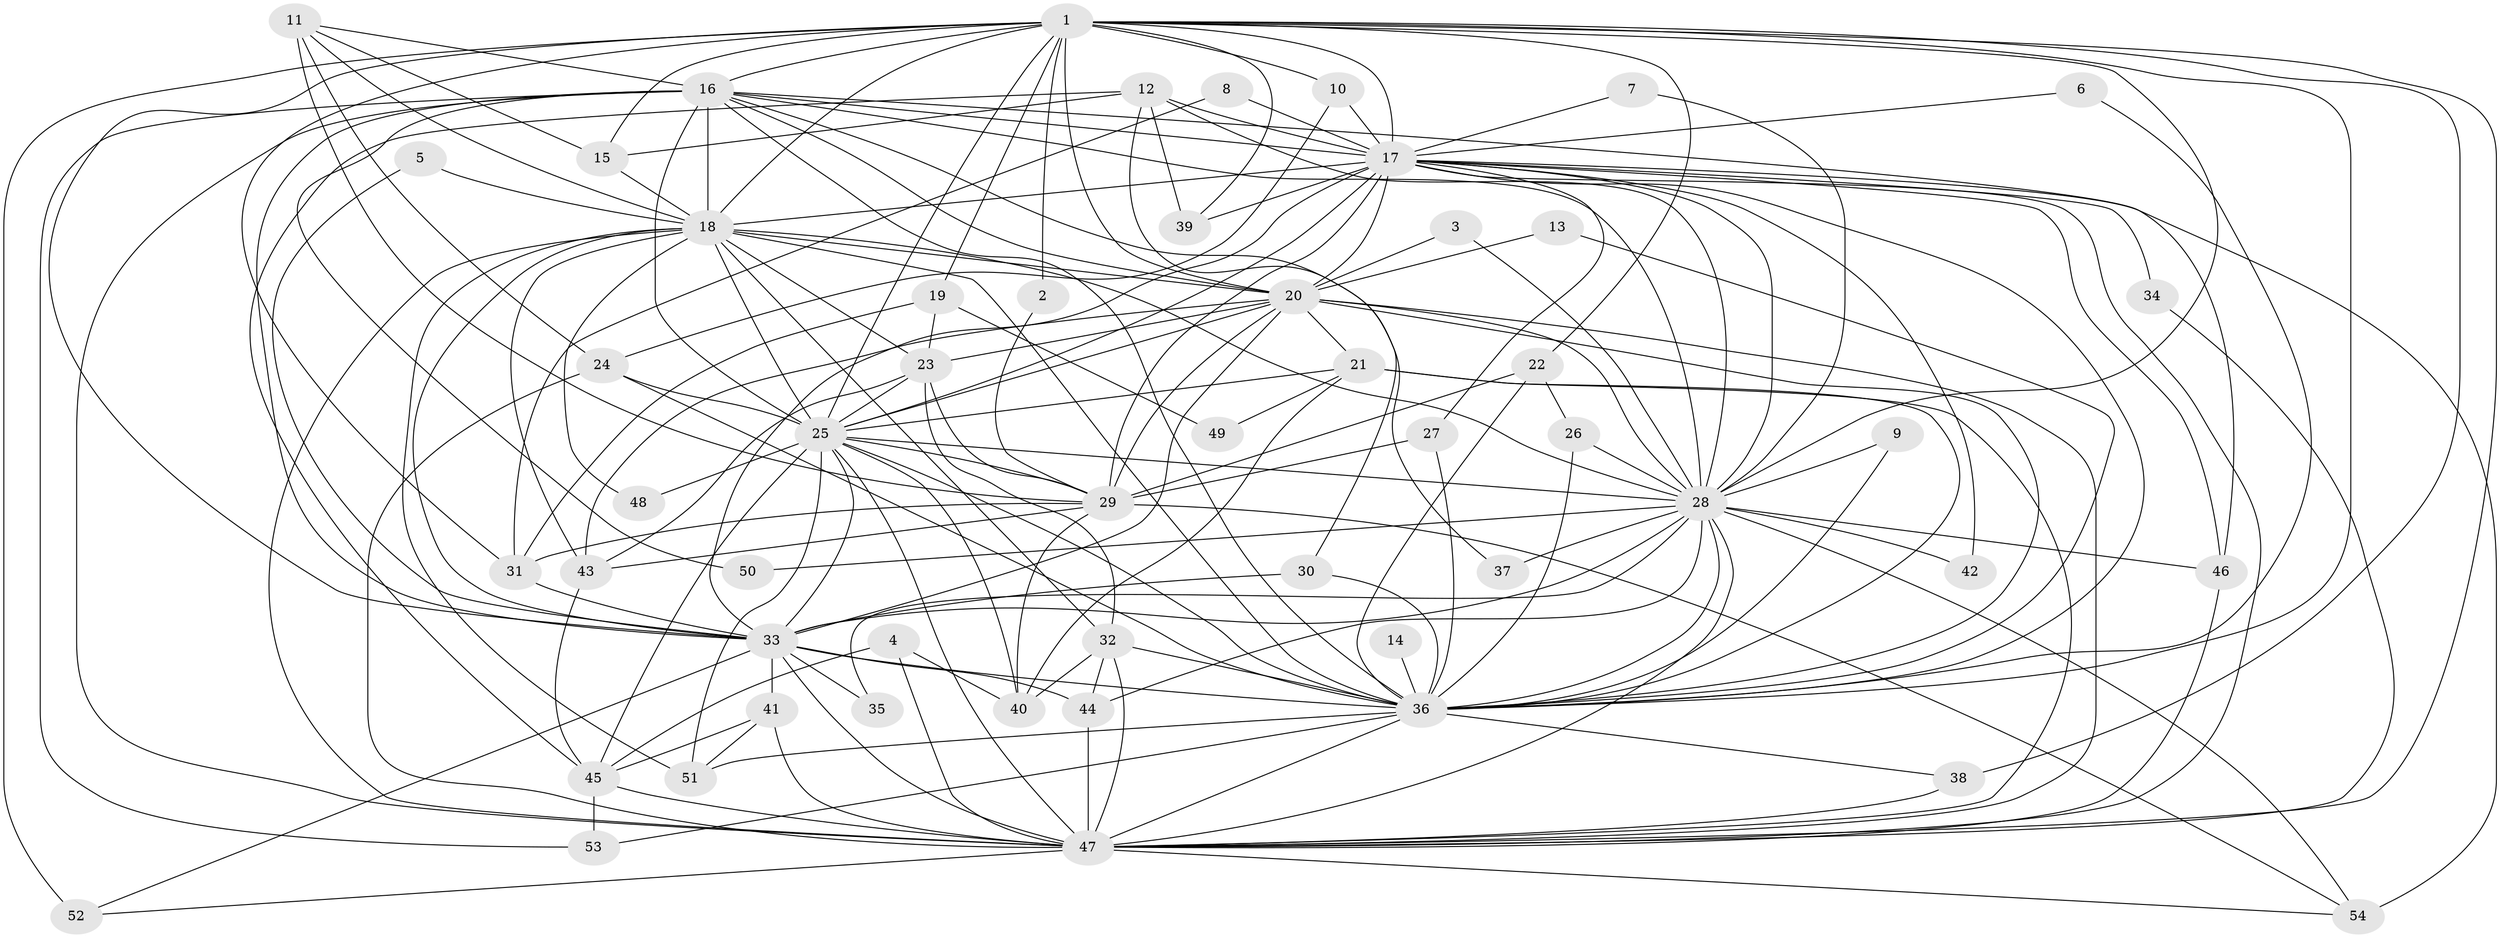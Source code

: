 // original degree distribution, {22: 0.018691588785046728, 18: 0.018691588785046728, 19: 0.009345794392523364, 26: 0.009345794392523364, 24: 0.009345794392523364, 17: 0.018691588785046728, 15: 0.009345794392523364, 3: 0.2336448598130841, 11: 0.009345794392523364, 6: 0.018691588785046728, 5: 0.04672897196261682, 2: 0.4766355140186916, 4: 0.11214953271028037, 7: 0.009345794392523364}
// Generated by graph-tools (version 1.1) at 2025/49/03/09/25 03:49:32]
// undirected, 54 vertices, 171 edges
graph export_dot {
graph [start="1"]
  node [color=gray90,style=filled];
  1;
  2;
  3;
  4;
  5;
  6;
  7;
  8;
  9;
  10;
  11;
  12;
  13;
  14;
  15;
  16;
  17;
  18;
  19;
  20;
  21;
  22;
  23;
  24;
  25;
  26;
  27;
  28;
  29;
  30;
  31;
  32;
  33;
  34;
  35;
  36;
  37;
  38;
  39;
  40;
  41;
  42;
  43;
  44;
  45;
  46;
  47;
  48;
  49;
  50;
  51;
  52;
  53;
  54;
  1 -- 2 [weight=1.0];
  1 -- 10 [weight=1.0];
  1 -- 15 [weight=1.0];
  1 -- 16 [weight=1.0];
  1 -- 17 [weight=1.0];
  1 -- 18 [weight=1.0];
  1 -- 19 [weight=1.0];
  1 -- 20 [weight=1.0];
  1 -- 22 [weight=1.0];
  1 -- 25 [weight=1.0];
  1 -- 28 [weight=2.0];
  1 -- 31 [weight=1.0];
  1 -- 33 [weight=1.0];
  1 -- 36 [weight=1.0];
  1 -- 38 [weight=1.0];
  1 -- 39 [weight=1.0];
  1 -- 47 [weight=1.0];
  1 -- 52 [weight=1.0];
  2 -- 29 [weight=1.0];
  3 -- 20 [weight=1.0];
  3 -- 28 [weight=1.0];
  4 -- 40 [weight=1.0];
  4 -- 45 [weight=1.0];
  4 -- 47 [weight=1.0];
  5 -- 18 [weight=1.0];
  5 -- 33 [weight=1.0];
  6 -- 17 [weight=1.0];
  6 -- 36 [weight=1.0];
  7 -- 17 [weight=1.0];
  7 -- 28 [weight=1.0];
  8 -- 17 [weight=1.0];
  8 -- 31 [weight=1.0];
  9 -- 28 [weight=1.0];
  9 -- 36 [weight=1.0];
  10 -- 17 [weight=2.0];
  10 -- 24 [weight=1.0];
  11 -- 15 [weight=1.0];
  11 -- 16 [weight=1.0];
  11 -- 18 [weight=1.0];
  11 -- 24 [weight=1.0];
  11 -- 29 [weight=1.0];
  12 -- 15 [weight=1.0];
  12 -- 17 [weight=1.0];
  12 -- 28 [weight=1.0];
  12 -- 30 [weight=1.0];
  12 -- 39 [weight=1.0];
  12 -- 45 [weight=1.0];
  13 -- 20 [weight=1.0];
  13 -- 36 [weight=1.0];
  14 -- 36 [weight=1.0];
  15 -- 18 [weight=1.0];
  16 -- 17 [weight=1.0];
  16 -- 18 [weight=1.0];
  16 -- 20 [weight=1.0];
  16 -- 25 [weight=1.0];
  16 -- 28 [weight=1.0];
  16 -- 33 [weight=1.0];
  16 -- 36 [weight=1.0];
  16 -- 37 [weight=1.0];
  16 -- 46 [weight=1.0];
  16 -- 47 [weight=2.0];
  16 -- 50 [weight=1.0];
  16 -- 53 [weight=1.0];
  17 -- 18 [weight=1.0];
  17 -- 20 [weight=1.0];
  17 -- 25 [weight=1.0];
  17 -- 27 [weight=1.0];
  17 -- 28 [weight=1.0];
  17 -- 29 [weight=1.0];
  17 -- 33 [weight=1.0];
  17 -- 34 [weight=1.0];
  17 -- 36 [weight=1.0];
  17 -- 39 [weight=1.0];
  17 -- 42 [weight=1.0];
  17 -- 46 [weight=1.0];
  17 -- 47 [weight=1.0];
  17 -- 54 [weight=1.0];
  18 -- 20 [weight=2.0];
  18 -- 23 [weight=1.0];
  18 -- 25 [weight=1.0];
  18 -- 28 [weight=1.0];
  18 -- 32 [weight=1.0];
  18 -- 33 [weight=1.0];
  18 -- 36 [weight=1.0];
  18 -- 43 [weight=1.0];
  18 -- 47 [weight=1.0];
  18 -- 48 [weight=1.0];
  18 -- 51 [weight=1.0];
  19 -- 23 [weight=1.0];
  19 -- 31 [weight=1.0];
  19 -- 49 [weight=1.0];
  20 -- 21 [weight=1.0];
  20 -- 23 [weight=1.0];
  20 -- 25 [weight=1.0];
  20 -- 28 [weight=1.0];
  20 -- 29 [weight=1.0];
  20 -- 33 [weight=1.0];
  20 -- 36 [weight=1.0];
  20 -- 43 [weight=2.0];
  20 -- 47 [weight=1.0];
  21 -- 25 [weight=1.0];
  21 -- 36 [weight=1.0];
  21 -- 40 [weight=1.0];
  21 -- 47 [weight=1.0];
  21 -- 49 [weight=1.0];
  22 -- 26 [weight=1.0];
  22 -- 29 [weight=1.0];
  22 -- 36 [weight=1.0];
  23 -- 25 [weight=1.0];
  23 -- 29 [weight=1.0];
  23 -- 32 [weight=1.0];
  23 -- 43 [weight=1.0];
  24 -- 25 [weight=1.0];
  24 -- 36 [weight=1.0];
  24 -- 47 [weight=1.0];
  25 -- 28 [weight=2.0];
  25 -- 29 [weight=2.0];
  25 -- 33 [weight=1.0];
  25 -- 36 [weight=1.0];
  25 -- 40 [weight=1.0];
  25 -- 45 [weight=1.0];
  25 -- 47 [weight=1.0];
  25 -- 48 [weight=1.0];
  25 -- 51 [weight=1.0];
  26 -- 28 [weight=1.0];
  26 -- 36 [weight=1.0];
  27 -- 29 [weight=1.0];
  27 -- 36 [weight=1.0];
  28 -- 33 [weight=1.0];
  28 -- 35 [weight=1.0];
  28 -- 36 [weight=1.0];
  28 -- 37 [weight=1.0];
  28 -- 42 [weight=1.0];
  28 -- 44 [weight=1.0];
  28 -- 46 [weight=1.0];
  28 -- 47 [weight=1.0];
  28 -- 50 [weight=1.0];
  28 -- 54 [weight=1.0];
  29 -- 31 [weight=1.0];
  29 -- 40 [weight=1.0];
  29 -- 43 [weight=1.0];
  29 -- 54 [weight=1.0];
  30 -- 33 [weight=1.0];
  30 -- 36 [weight=1.0];
  31 -- 33 [weight=2.0];
  32 -- 36 [weight=2.0];
  32 -- 40 [weight=1.0];
  32 -- 44 [weight=1.0];
  32 -- 47 [weight=1.0];
  33 -- 35 [weight=1.0];
  33 -- 36 [weight=1.0];
  33 -- 41 [weight=1.0];
  33 -- 44 [weight=1.0];
  33 -- 47 [weight=1.0];
  33 -- 52 [weight=1.0];
  34 -- 47 [weight=1.0];
  36 -- 38 [weight=1.0];
  36 -- 47 [weight=1.0];
  36 -- 51 [weight=1.0];
  36 -- 53 [weight=1.0];
  38 -- 47 [weight=1.0];
  41 -- 45 [weight=1.0];
  41 -- 47 [weight=2.0];
  41 -- 51 [weight=1.0];
  43 -- 45 [weight=1.0];
  44 -- 47 [weight=1.0];
  45 -- 47 [weight=1.0];
  45 -- 53 [weight=1.0];
  46 -- 47 [weight=1.0];
  47 -- 52 [weight=1.0];
  47 -- 54 [weight=1.0];
}
